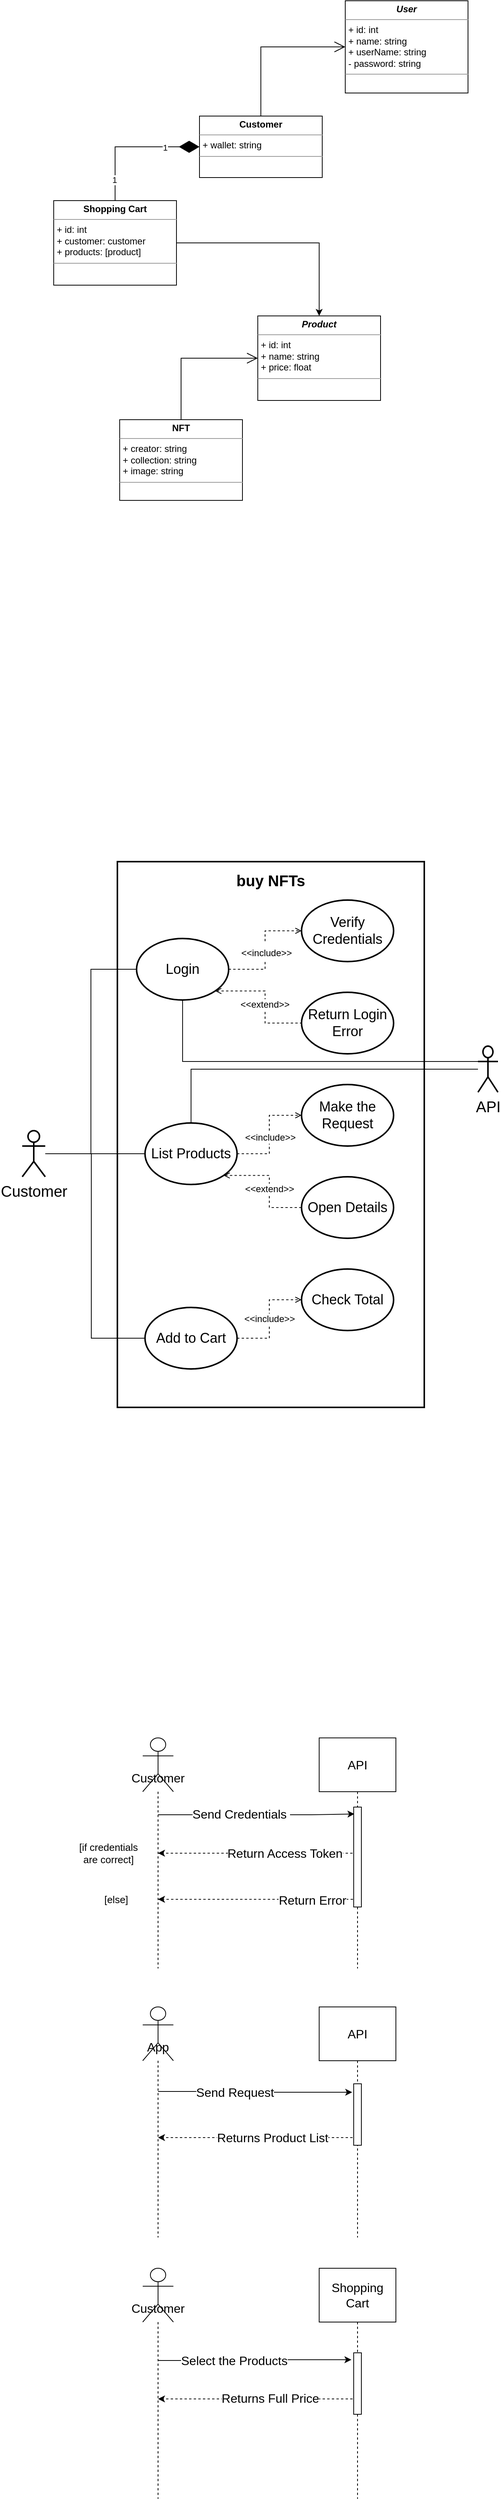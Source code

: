 <mxfile version="19.0.3" type="device"><diagram id="vgn1u-sGy9jvR4Zwb-ig" name="Página-1"><mxGraphModel dx="778" dy="852" grid="1" gridSize="10" guides="1" tooltips="1" connect="1" arrows="1" fold="1" page="1" pageScale="1" pageWidth="827" pageHeight="1169" math="0" shadow="0"><root><mxCell id="0"/><mxCell id="1" parent="0"/><mxCell id="4KqzXN5gtAiP_5NAW13K-1" value="&lt;p style=&quot;margin:0px;margin-top:4px;text-align:center;&quot;&gt;&lt;b&gt;&lt;i&gt;User&lt;/i&gt;&lt;/b&gt;&lt;/p&gt;&lt;hr size=&quot;1&quot;&gt;&lt;p style=&quot;margin:0px;margin-left:4px;&quot;&gt;+ id: int&lt;/p&gt;&lt;p style=&quot;margin:0px;margin-left:4px;&quot;&gt;+ name: string&lt;/p&gt;&lt;p style=&quot;margin:0px;margin-left:4px;&quot;&gt;+ userName: string&lt;/p&gt;&lt;p style=&quot;margin:0px;margin-left:4px;&quot;&gt;- password: string&lt;/p&gt;&lt;hr size=&quot;1&quot;&gt;&lt;p style=&quot;margin:0px;margin-left:4px;&quot;&gt;&lt;br&gt;&lt;/p&gt;" style="verticalAlign=top;align=left;overflow=fill;fontSize=12;fontFamily=Helvetica;html=1;" parent="1" vertex="1"><mxGeometry x="524" y="100" width="160" height="120" as="geometry"/></mxCell><mxCell id="4KqzXN5gtAiP_5NAW13K-2" value="&lt;p style=&quot;margin:0px;margin-top:4px;text-align:center;&quot;&gt;&lt;b&gt;&lt;i&gt;Product&lt;/i&gt;&lt;/b&gt;&lt;/p&gt;&lt;hr size=&quot;1&quot;&gt;&lt;p style=&quot;margin:0px;margin-left:4px;&quot;&gt;+ id: int&lt;/p&gt;&lt;p style=&quot;margin:0px;margin-left:4px;&quot;&gt;+ name: string&lt;/p&gt;&lt;p style=&quot;margin:0px;margin-left:4px;&quot;&gt;+ price: float&lt;/p&gt;&lt;hr size=&quot;1&quot;&gt;&lt;p style=&quot;margin:0px;margin-left:4px;&quot;&gt;&lt;br&gt;&lt;/p&gt;" style="verticalAlign=top;align=left;overflow=fill;fontSize=12;fontFamily=Helvetica;html=1;" parent="1" vertex="1"><mxGeometry x="410" y="510" width="160" height="110" as="geometry"/></mxCell><mxCell id="4KqzXN5gtAiP_5NAW13K-3" value="&lt;p style=&quot;margin:0px;margin-top:4px;text-align:center;&quot;&gt;&lt;b&gt;NFT&lt;/b&gt;&lt;/p&gt;&lt;hr size=&quot;1&quot;&gt;&lt;p style=&quot;margin:0px;margin-left:4px;&quot;&gt;+ creator: string&lt;/p&gt;&lt;p style=&quot;margin:0px;margin-left:4px;&quot;&gt;+ collection: string&lt;/p&gt;&lt;p style=&quot;margin:0px;margin-left:4px;&quot;&gt;+ image: string&lt;/p&gt;&lt;hr size=&quot;1&quot;&gt;&lt;p style=&quot;margin:0px;margin-left:4px;&quot;&gt;&lt;br&gt;&lt;/p&gt;" style="verticalAlign=top;align=left;overflow=fill;fontSize=12;fontFamily=Helvetica;html=1;" parent="1" vertex="1"><mxGeometry x="230" y="645" width="160" height="105" as="geometry"/></mxCell><mxCell id="4KqzXN5gtAiP_5NAW13K-18" style="edgeStyle=orthogonalEdgeStyle;rounded=0;orthogonalLoop=1;jettySize=auto;html=1;entryX=0.5;entryY=0;entryDx=0;entryDy=0;" parent="1" source="4KqzXN5gtAiP_5NAW13K-8" target="4KqzXN5gtAiP_5NAW13K-2" edge="1"><mxGeometry relative="1" as="geometry"/></mxCell><mxCell id="4KqzXN5gtAiP_5NAW13K-8" value="&lt;p style=&quot;margin:0px;margin-top:4px;text-align:center;&quot;&gt;&lt;b&gt;Shopping Cart&lt;/b&gt;&lt;/p&gt;&lt;hr size=&quot;1&quot;&gt;&lt;p style=&quot;margin:0px;margin-left:4px;&quot;&gt;+ id: int&lt;/p&gt;&lt;p style=&quot;margin:0px;margin-left:4px;&quot;&gt;+ customer: customer&lt;/p&gt;&lt;p style=&quot;margin:0px;margin-left:4px;&quot;&gt;+ products: [product]&lt;/p&gt;&lt;hr size=&quot;1&quot;&gt;&lt;p style=&quot;margin:0px;margin-left:4px;&quot;&gt;&lt;br&gt;&lt;/p&gt;" style="verticalAlign=top;align=left;overflow=fill;fontSize=12;fontFamily=Helvetica;html=1;" parent="1" vertex="1"><mxGeometry x="144" y="360" width="160" height="110" as="geometry"/></mxCell><mxCell id="4KqzXN5gtAiP_5NAW13K-9" value="&lt;p style=&quot;margin:0px;margin-top:4px;text-align:center;&quot;&gt;&lt;b&gt;Customer&lt;/b&gt;&lt;/p&gt;&lt;hr size=&quot;1&quot;&gt;&lt;p style=&quot;margin:0px;margin-left:4px;&quot;&gt;+ wallet: string&lt;/p&gt;&lt;hr size=&quot;1&quot;&gt;&lt;p style=&quot;margin:0px;margin-left:4px;&quot;&gt;&lt;br&gt;&lt;/p&gt;" style="verticalAlign=top;align=left;overflow=fill;fontSize=12;fontFamily=Helvetica;html=1;" parent="1" vertex="1"><mxGeometry x="334" y="250" width="160" height="80" as="geometry"/></mxCell><mxCell id="4KqzXN5gtAiP_5NAW13K-12" value="" style="endArrow=open;endFill=1;endSize=12;html=1;rounded=0;entryX=0;entryY=0.5;entryDx=0;entryDy=0;exitX=0.5;exitY=0;exitDx=0;exitDy=0;" parent="1" source="4KqzXN5gtAiP_5NAW13K-9" target="4KqzXN5gtAiP_5NAW13K-1" edge="1"><mxGeometry width="160" relative="1" as="geometry"><mxPoint x="354" y="210" as="sourcePoint"/><mxPoint x="514" y="210" as="targetPoint"/><Array as="points"><mxPoint x="414" y="160"/></Array></mxGeometry></mxCell><mxCell id="4KqzXN5gtAiP_5NAW13K-13" value="" style="endArrow=diamondThin;endFill=1;endSize=24;html=1;rounded=0;entryX=0;entryY=0.5;entryDx=0;entryDy=0;exitX=0.5;exitY=0;exitDx=0;exitDy=0;" parent="1" source="4KqzXN5gtAiP_5NAW13K-8" target="4KqzXN5gtAiP_5NAW13K-9" edge="1"><mxGeometry width="160" relative="1" as="geometry"><mxPoint x="134" y="320" as="sourcePoint"/><mxPoint x="294" y="320" as="targetPoint"/><Array as="points"><mxPoint x="224" y="290"/></Array></mxGeometry></mxCell><mxCell id="4KqzXN5gtAiP_5NAW13K-14" value="1" style="edgeLabel;html=1;align=center;verticalAlign=middle;resizable=0;points=[];" parent="4KqzXN5gtAiP_5NAW13K-13" vertex="1" connectable="0"><mxGeometry x="0.499" y="-1" relative="1" as="geometry"><mxPoint as="offset"/></mxGeometry></mxCell><mxCell id="4KqzXN5gtAiP_5NAW13K-15" value="1" style="edgeLabel;html=1;align=center;verticalAlign=middle;resizable=0;points=[];" parent="4KqzXN5gtAiP_5NAW13K-13" vertex="1" connectable="0"><mxGeometry x="-0.699" y="1" relative="1" as="geometry"><mxPoint as="offset"/></mxGeometry></mxCell><mxCell id="4KqzXN5gtAiP_5NAW13K-17" value="" style="endArrow=open;endFill=1;endSize=12;html=1;rounded=0;entryX=0;entryY=0.5;entryDx=0;entryDy=0;exitX=0.5;exitY=0;exitDx=0;exitDy=0;" parent="1" source="4KqzXN5gtAiP_5NAW13K-3" target="4KqzXN5gtAiP_5NAW13K-2" edge="1"><mxGeometry width="160" relative="1" as="geometry"><mxPoint x="250" y="610" as="sourcePoint"/><mxPoint x="410" y="610" as="targetPoint"/><Array as="points"><mxPoint x="310" y="565"/></Array></mxGeometry></mxCell><mxCell id="4KqzXN5gtAiP_5NAW13K-21" value="" style="rounded=0;whiteSpace=wrap;html=1;fontSize=20;strokeWidth=2;" parent="1" vertex="1"><mxGeometry x="227" y="1220" width="400" height="710" as="geometry"/></mxCell><mxCell id="moKx0PUaQ49Ti4rZLeZO-19" style="edgeStyle=orthogonalEdgeStyle;rounded=0;orthogonalLoop=1;jettySize=auto;html=1;fontSize=12;endArrow=none;endFill=0;" parent="1" source="4KqzXN5gtAiP_5NAW13K-22" target="4KqzXN5gtAiP_5NAW13K-29" edge="1"><mxGeometry relative="1" as="geometry"/></mxCell><mxCell id="moKx0PUaQ49Ti4rZLeZO-20" style="edgeStyle=orthogonalEdgeStyle;rounded=0;orthogonalLoop=1;jettySize=auto;html=1;entryX=0;entryY=0.5;entryDx=0;entryDy=0;fontSize=12;endArrow=none;endFill=0;" parent="1" source="4KqzXN5gtAiP_5NAW13K-22" target="4KqzXN5gtAiP_5NAW13K-30" edge="1"><mxGeometry relative="1" as="geometry"/></mxCell><mxCell id="moKx0PUaQ49Ti4rZLeZO-21" style="edgeStyle=orthogonalEdgeStyle;rounded=0;orthogonalLoop=1;jettySize=auto;html=1;entryX=0;entryY=0.5;entryDx=0;entryDy=0;fontSize=12;endArrow=none;endFill=0;" parent="1" source="4KqzXN5gtAiP_5NAW13K-22" target="4KqzXN5gtAiP_5NAW13K-31" edge="1"><mxGeometry relative="1" as="geometry"><Array as="points"><mxPoint x="193" y="1600"/><mxPoint x="193" y="1840"/></Array></mxGeometry></mxCell><mxCell id="4KqzXN5gtAiP_5NAW13K-22" value="Customer" style="shape=umlActor;html=1;verticalLabelPosition=bottom;verticalAlign=top;align=center;fontSize=20;strokeWidth=2;" parent="1" vertex="1"><mxGeometry x="103" y="1570" width="30" height="60" as="geometry"/></mxCell><mxCell id="4KqzXN5gtAiP_5NAW13K-26" value="buy NFTs" style="text;align=center;fontStyle=1;verticalAlign=middle;spacingLeft=3;spacingRight=3;strokeColor=none;rotatable=0;points=[[0,0.5],[1,0.5]];portConstraint=eastwest;fontSize=20;" parent="1" vertex="1"><mxGeometry x="387" y="1230" width="80" height="26" as="geometry"/></mxCell><mxCell id="moKx0PUaQ49Ti4rZLeZO-7" style="edgeStyle=orthogonalEdgeStyle;rounded=0;orthogonalLoop=1;jettySize=auto;html=1;entryX=0.5;entryY=0;entryDx=0;entryDy=0;fontSize=12;endArrow=none;endFill=0;" parent="1" source="4KqzXN5gtAiP_5NAW13K-27" target="4KqzXN5gtAiP_5NAW13K-29" edge="1"><mxGeometry relative="1" as="geometry"/></mxCell><mxCell id="4KqzXN5gtAiP_5NAW13K-27" value="API" style="shape=umlActor;html=1;verticalLabelPosition=bottom;verticalAlign=top;align=center;fontSize=20;strokeWidth=2;" parent="1" vertex="1"><mxGeometry x="697" y="1460" width="26" height="60" as="geometry"/></mxCell><mxCell id="4KqzXN5gtAiP_5NAW13K-52" style="edgeStyle=orthogonalEdgeStyle;rounded=0;orthogonalLoop=1;jettySize=auto;html=1;exitX=1;exitY=0.5;exitDx=0;exitDy=0;entryX=0;entryY=0.5;entryDx=0;entryDy=0;fontSize=18;startArrow=none;startFill=0;endArrow=open;endFill=0;dashed=1;" parent="1" source="4KqzXN5gtAiP_5NAW13K-29" target="4KqzXN5gtAiP_5NAW13K-51" edge="1"><mxGeometry relative="1" as="geometry"/></mxCell><mxCell id="4KqzXN5gtAiP_5NAW13K-53" value="&amp;lt;&amp;lt;include&amp;gt;&amp;gt;" style="edgeLabel;html=1;align=center;verticalAlign=middle;resizable=0;points=[];fontSize=12;" parent="4KqzXN5gtAiP_5NAW13K-52" vertex="1" connectable="0"><mxGeometry x="-0.06" y="-1" relative="1" as="geometry"><mxPoint as="offset"/></mxGeometry></mxCell><mxCell id="4KqzXN5gtAiP_5NAW13K-29" value="List Products" style="ellipse;whiteSpace=wrap;html=1;fontSize=18;strokeWidth=2;" parent="1" vertex="1"><mxGeometry x="263" y="1560" width="120" height="80" as="geometry"/></mxCell><mxCell id="4KqzXN5gtAiP_5NAW13K-42" style="edgeStyle=orthogonalEdgeStyle;rounded=0;orthogonalLoop=1;jettySize=auto;html=1;entryX=0;entryY=0.5;entryDx=0;entryDy=0;fontSize=20;endArrow=open;endFill=0;dashed=1;" parent="1" source="4KqzXN5gtAiP_5NAW13K-30" target="4KqzXN5gtAiP_5NAW13K-39" edge="1"><mxGeometry relative="1" as="geometry"/></mxCell><mxCell id="4KqzXN5gtAiP_5NAW13K-44" value="&lt;font style=&quot;font-size: 12px;&quot;&gt;&amp;lt;&amp;lt;include&amp;gt;&amp;gt;&lt;/font&gt;" style="edgeLabel;html=1;align=center;verticalAlign=middle;resizable=0;points=[];fontSize=20;" parent="4KqzXN5gtAiP_5NAW13K-42" vertex="1" connectable="0"><mxGeometry x="0.014" relative="1" as="geometry"><mxPoint x="1" y="1" as="offset"/></mxGeometry></mxCell><mxCell id="4KqzXN5gtAiP_5NAW13K-45" style="edgeStyle=orthogonalEdgeStyle;rounded=0;orthogonalLoop=1;jettySize=auto;html=1;exitX=1;exitY=1;exitDx=0;exitDy=0;entryX=0;entryY=0.5;entryDx=0;entryDy=0;dashed=1;fontSize=12;endArrow=none;endFill=0;startArrow=open;startFill=0;" parent="1" source="4KqzXN5gtAiP_5NAW13K-30" target="4KqzXN5gtAiP_5NAW13K-40" edge="1"><mxGeometry relative="1" as="geometry"/></mxCell><mxCell id="4KqzXN5gtAiP_5NAW13K-46" value="&amp;lt;&amp;lt;extend&amp;gt;&amp;gt;" style="edgeLabel;html=1;align=center;verticalAlign=middle;resizable=0;points=[];fontSize=12;" parent="4KqzXN5gtAiP_5NAW13K-45" vertex="1" connectable="0"><mxGeometry x="0.073" y="-1" relative="1" as="geometry"><mxPoint as="offset"/></mxGeometry></mxCell><mxCell id="moKx0PUaQ49Ti4rZLeZO-22" style="edgeStyle=orthogonalEdgeStyle;rounded=0;orthogonalLoop=1;jettySize=auto;html=1;exitX=0.5;exitY=1;exitDx=0;exitDy=0;fontSize=12;endArrow=none;endFill=0;entryX=0;entryY=0.333;entryDx=0;entryDy=0;entryPerimeter=0;" parent="1" source="4KqzXN5gtAiP_5NAW13K-30" target="4KqzXN5gtAiP_5NAW13K-27" edge="1"><mxGeometry relative="1" as="geometry"><mxPoint x="323" y="1510" as="targetPoint"/></mxGeometry></mxCell><mxCell id="4KqzXN5gtAiP_5NAW13K-30" value="Login" style="ellipse;whiteSpace=wrap;html=1;fontSize=18;strokeWidth=2;" parent="1" vertex="1"><mxGeometry x="252" y="1320" width="120" height="80" as="geometry"/></mxCell><mxCell id="moKx0PUaQ49Ti4rZLeZO-17" style="edgeStyle=orthogonalEdgeStyle;rounded=0;orthogonalLoop=1;jettySize=auto;html=1;exitX=1;exitY=0.5;exitDx=0;exitDy=0;entryX=0;entryY=0.5;entryDx=0;entryDy=0;dashed=1;fontSize=12;endArrow=open;endFill=0;" parent="1" source="4KqzXN5gtAiP_5NAW13K-31" target="moKx0PUaQ49Ti4rZLeZO-12" edge="1"><mxGeometry relative="1" as="geometry"/></mxCell><mxCell id="moKx0PUaQ49Ti4rZLeZO-18" value="&amp;lt;&amp;lt;include&amp;gt;&amp;gt;" style="edgeLabel;html=1;align=center;verticalAlign=middle;resizable=0;points=[];fontSize=12;" parent="moKx0PUaQ49Ti4rZLeZO-17" vertex="1" connectable="0"><mxGeometry relative="1" as="geometry"><mxPoint as="offset"/></mxGeometry></mxCell><mxCell id="4KqzXN5gtAiP_5NAW13K-31" value="Add to Cart" style="ellipse;whiteSpace=wrap;html=1;fontSize=18;strokeWidth=2;" parent="1" vertex="1"><mxGeometry x="263" y="1800" width="120" height="80" as="geometry"/></mxCell><mxCell id="4KqzXN5gtAiP_5NAW13K-39" value="Verify Credentials" style="ellipse;whiteSpace=wrap;html=1;fontSize=18;strokeWidth=2;" parent="1" vertex="1"><mxGeometry x="467" y="1270" width="120" height="80" as="geometry"/></mxCell><mxCell id="4KqzXN5gtAiP_5NAW13K-40" value="Return Login Error" style="ellipse;whiteSpace=wrap;html=1;fontSize=18;strokeWidth=2;" parent="1" vertex="1"><mxGeometry x="467" y="1390" width="120" height="80" as="geometry"/></mxCell><mxCell id="4KqzXN5gtAiP_5NAW13K-51" value="Make the Request" style="ellipse;whiteSpace=wrap;html=1;fontSize=18;strokeWidth=2;" parent="1" vertex="1"><mxGeometry x="467" y="1510" width="120" height="80" as="geometry"/></mxCell><mxCell id="moKx0PUaQ49Ti4rZLeZO-3" style="edgeStyle=orthogonalEdgeStyle;rounded=0;orthogonalLoop=1;jettySize=auto;html=1;entryX=1;entryY=1;entryDx=0;entryDy=0;dashed=1;endArrow=open;endFill=0;" parent="1" source="moKx0PUaQ49Ti4rZLeZO-2" target="4KqzXN5gtAiP_5NAW13K-29" edge="1"><mxGeometry relative="1" as="geometry"/></mxCell><mxCell id="moKx0PUaQ49Ti4rZLeZO-4" value="&amp;lt;&amp;lt;extend&amp;gt;&amp;gt;" style="edgeLabel;html=1;align=center;verticalAlign=middle;resizable=0;points=[];fontSize=12;" parent="moKx0PUaQ49Ti4rZLeZO-3" vertex="1" connectable="0"><mxGeometry x="-0.079" relative="1" as="geometry"><mxPoint as="offset"/></mxGeometry></mxCell><mxCell id="moKx0PUaQ49Ti4rZLeZO-2" value="Open Details" style="ellipse;whiteSpace=wrap;html=1;fontSize=18;strokeWidth=2;" parent="1" vertex="1"><mxGeometry x="467" y="1630" width="120" height="80" as="geometry"/></mxCell><mxCell id="moKx0PUaQ49Ti4rZLeZO-12" value="Check Total" style="ellipse;whiteSpace=wrap;html=1;fontSize=18;strokeWidth=2;" parent="1" vertex="1"><mxGeometry x="467" y="1750" width="120" height="80" as="geometry"/></mxCell><mxCell id="moKx0PUaQ49Ti4rZLeZO-40" value="" style="endArrow=classic;html=1;rounded=0;fontSize=16;entryX=0.1;entryY=0.069;entryDx=0;entryDy=0;entryPerimeter=0;" parent="1" source="moKx0PUaQ49Ti4rZLeZO-31" target="moKx0PUaQ49Ti4rZLeZO-84" edge="1"><mxGeometry width="50" height="50" relative="1" as="geometry"><mxPoint x="310" y="2520" as="sourcePoint"/><mxPoint x="530" y="2460" as="targetPoint"/><Array as="points"><mxPoint x="480" y="2460"/></Array></mxGeometry></mxCell><mxCell id="moKx0PUaQ49Ti4rZLeZO-41" value="Send Credentials&amp;nbsp;" style="edgeLabel;html=1;align=center;verticalAlign=middle;resizable=0;points=[];fontSize=16;" parent="moKx0PUaQ49Ti4rZLeZO-40" vertex="1" connectable="0"><mxGeometry x="-0.165" y="1" relative="1" as="geometry"><mxPoint x="1" as="offset"/></mxGeometry></mxCell><mxCell id="moKx0PUaQ49Ti4rZLeZO-49" style="edgeStyle=orthogonalEdgeStyle;rounded=0;orthogonalLoop=1;jettySize=auto;html=1;fontSize=16;endArrow=classic;endFill=1;entryX=-0.2;entryY=0.138;entryDx=0;entryDy=0;entryPerimeter=0;" parent="1" source="moKx0PUaQ49Ti4rZLeZO-47" target="moKx0PUaQ49Ti4rZLeZO-85" edge="1"><mxGeometry relative="1" as="geometry"><mxPoint x="480" y="2821" as="targetPoint"/><Array as="points"><mxPoint x="390" y="2820"/><mxPoint x="390" y="2821"/></Array></mxGeometry></mxCell><mxCell id="moKx0PUaQ49Ti4rZLeZO-50" value="Send Request" style="edgeLabel;html=1;align=center;verticalAlign=middle;resizable=0;points=[];fontSize=16;" parent="moKx0PUaQ49Ti4rZLeZO-49" vertex="1" connectable="0"><mxGeometry x="-0.627" y="-1" relative="1" as="geometry"><mxPoint x="52" as="offset"/></mxGeometry></mxCell><mxCell id="moKx0PUaQ49Ti4rZLeZO-47" value="App" style="shape=umlLifeline;participant=umlActor;perimeter=lifelinePerimeter;whiteSpace=wrap;html=1;container=1;collapsible=0;recursiveResize=0;verticalAlign=top;spacingTop=36;outlineConnect=0;fontSize=16;size=70;" parent="1" vertex="1"><mxGeometry x="260" y="2710" width="40" height="300" as="geometry"/></mxCell><mxCell id="moKx0PUaQ49Ti4rZLeZO-51" style="edgeStyle=orthogonalEdgeStyle;rounded=0;orthogonalLoop=1;jettySize=auto;html=1;fontSize=16;endArrow=classic;endFill=1;dashed=1;" parent="1" source="moKx0PUaQ49Ti4rZLeZO-48" target="moKx0PUaQ49Ti4rZLeZO-47" edge="1"><mxGeometry relative="1" as="geometry"><Array as="points"><mxPoint x="430" y="2880"/><mxPoint x="430" y="2880"/></Array></mxGeometry></mxCell><mxCell id="moKx0PUaQ49Ti4rZLeZO-52" value="Returns Product List" style="edgeLabel;html=1;align=center;verticalAlign=middle;resizable=0;points=[];fontSize=16;" parent="moKx0PUaQ49Ti4rZLeZO-51" vertex="1" connectable="0"><mxGeometry x="-0.135" relative="1" as="geometry"><mxPoint x="1" as="offset"/></mxGeometry></mxCell><mxCell id="moKx0PUaQ49Ti4rZLeZO-48" value="API" style="shape=umlLifeline;perimeter=lifelinePerimeter;whiteSpace=wrap;html=1;container=1;collapsible=0;recursiveResize=0;outlineConnect=0;fontSize=16;size=70;" parent="1" vertex="1"><mxGeometry x="490" y="2710" width="100" height="300" as="geometry"/></mxCell><mxCell id="moKx0PUaQ49Ti4rZLeZO-85" value="" style="html=1;points=[];perimeter=orthogonalPerimeter;fontSize=13;fontColor=none;fillColor=default;" parent="moKx0PUaQ49Ti4rZLeZO-48" vertex="1"><mxGeometry x="45" y="100" width="10" height="80" as="geometry"/></mxCell><mxCell id="moKx0PUaQ49Ti4rZLeZO-55" style="edgeStyle=orthogonalEdgeStyle;rounded=0;orthogonalLoop=1;jettySize=auto;html=1;fontSize=16;endArrow=classic;endFill=1;entryX=-0.3;entryY=0.113;entryDx=0;entryDy=0;entryPerimeter=0;" parent="1" source="moKx0PUaQ49Ti4rZLeZO-53" target="moKx0PUaQ49Ti4rZLeZO-86" edge="1"><mxGeometry relative="1" as="geometry"><mxPoint x="520" y="3170" as="targetPoint"/><Array as="points"><mxPoint x="440" y="3170"/></Array></mxGeometry></mxCell><mxCell id="moKx0PUaQ49Ti4rZLeZO-56" value="Select the Products" style="edgeLabel;html=1;align=center;verticalAlign=middle;resizable=0;points=[];fontSize=16;" parent="moKx0PUaQ49Ti4rZLeZO-55" vertex="1" connectable="0"><mxGeometry x="-0.535" y="-1" relative="1" as="geometry"><mxPoint x="40" y="-1" as="offset"/></mxGeometry></mxCell><mxCell id="moKx0PUaQ49Ti4rZLeZO-53" value="Customer" style="shape=umlLifeline;participant=umlActor;perimeter=lifelinePerimeter;whiteSpace=wrap;html=1;container=1;collapsible=0;recursiveResize=0;verticalAlign=top;spacingTop=36;outlineConnect=0;fontSize=16;size=70;" parent="1" vertex="1"><mxGeometry x="260" y="3050" width="40" height="300" as="geometry"/></mxCell><mxCell id="moKx0PUaQ49Ti4rZLeZO-57" style="edgeStyle=orthogonalEdgeStyle;rounded=0;orthogonalLoop=1;jettySize=auto;html=1;fontSize=16;endArrow=classic;endFill=1;dashed=1;" parent="1" source="moKx0PUaQ49Ti4rZLeZO-54" target="moKx0PUaQ49Ti4rZLeZO-53" edge="1"><mxGeometry relative="1" as="geometry"><Array as="points"><mxPoint x="310" y="3220"/><mxPoint x="310" y="3220"/></Array></mxGeometry></mxCell><mxCell id="moKx0PUaQ49Ti4rZLeZO-58" value="Returns Full Price" style="edgeLabel;html=1;align=center;verticalAlign=middle;resizable=0;points=[];fontSize=16;" parent="moKx0PUaQ49Ti4rZLeZO-57" vertex="1" connectable="0"><mxGeometry x="-0.104" y="-1" relative="1" as="geometry"><mxPoint x="3" as="offset"/></mxGeometry></mxCell><mxCell id="moKx0PUaQ49Ti4rZLeZO-54" value="Shopping Cart" style="shape=umlLifeline;perimeter=lifelinePerimeter;whiteSpace=wrap;html=1;container=1;collapsible=0;recursiveResize=0;outlineConnect=0;fontSize=16;size=70;" parent="1" vertex="1"><mxGeometry x="490" y="3050" width="100" height="300" as="geometry"/></mxCell><mxCell id="moKx0PUaQ49Ti4rZLeZO-86" value="" style="html=1;points=[];perimeter=orthogonalPerimeter;fontSize=13;fontColor=none;fillColor=default;" parent="moKx0PUaQ49Ti4rZLeZO-54" vertex="1"><mxGeometry x="45" y="110" width="10" height="80" as="geometry"/></mxCell><mxCell id="moKx0PUaQ49Ti4rZLeZO-78" style="edgeStyle=orthogonalEdgeStyle;rounded=0;orthogonalLoop=1;jettySize=auto;html=1;dashed=1;fontSize=11;startArrow=none;startFill=0;endArrow=classic;endFill=1;" parent="1" source="moKx0PUaQ49Ti4rZLeZO-32" target="moKx0PUaQ49Ti4rZLeZO-31" edge="1"><mxGeometry relative="1" as="geometry"/></mxCell><mxCell id="moKx0PUaQ49Ti4rZLeZO-80" value="Return Access Token" style="edgeLabel;html=1;align=center;verticalAlign=middle;resizable=0;points=[];fontSize=16;" parent="moKx0PUaQ49Ti4rZLeZO-78" vertex="1" connectable="0"><mxGeometry x="-0.104" relative="1" as="geometry"><mxPoint x="22" as="offset"/></mxGeometry></mxCell><mxCell id="moKx0PUaQ49Ti4rZLeZO-32" value="API" style="shape=umlLifeline;perimeter=lifelinePerimeter;whiteSpace=wrap;html=1;container=1;collapsible=0;recursiveResize=0;outlineConnect=0;fontSize=16;size=70;" parent="1" vertex="1"><mxGeometry x="490" y="2360" width="100" height="300" as="geometry"/></mxCell><mxCell id="moKx0PUaQ49Ti4rZLeZO-84" value="" style="html=1;points=[];perimeter=orthogonalPerimeter;fontSize=13;fillColor=default;fontColor=none;noLabel=1;" parent="moKx0PUaQ49Ti4rZLeZO-32" vertex="1"><mxGeometry x="45" y="90" width="10" height="130" as="geometry"/></mxCell><mxCell id="moKx0PUaQ49Ti4rZLeZO-31" value="Customer" style="shape=umlLifeline;participant=umlActor;perimeter=lifelinePerimeter;whiteSpace=wrap;html=1;container=1;collapsible=0;recursiveResize=0;verticalAlign=top;spacingTop=36;outlineConnect=0;fontSize=16;size=70;" parent="1" vertex="1"><mxGeometry x="260" y="2360" width="40" height="300" as="geometry"/></mxCell><mxCell id="moKx0PUaQ49Ti4rZLeZO-79" style="edgeStyle=orthogonalEdgeStyle;rounded=0;orthogonalLoop=1;jettySize=auto;html=1;dashed=1;fontSize=11;startArrow=none;startFill=0;endArrow=classic;endFill=1;exitX=-0.1;exitY=0.923;exitDx=0;exitDy=0;exitPerimeter=0;" parent="1" source="moKx0PUaQ49Ti4rZLeZO-84" edge="1"><mxGeometry relative="1" as="geometry"><mxPoint x="530" y="2570" as="sourcePoint"/><mxPoint x="280" y="2570" as="targetPoint"/></mxGeometry></mxCell><mxCell id="moKx0PUaQ49Ti4rZLeZO-81" value="Return Error" style="edgeLabel;html=1;align=center;verticalAlign=middle;resizable=0;points=[];fontSize=16;" parent="moKx0PUaQ49Ti4rZLeZO-79" vertex="1" connectable="0"><mxGeometry x="0.408" y="-2" relative="1" as="geometry"><mxPoint x="125" y="2" as="offset"/></mxGeometry></mxCell><mxCell id="moKx0PUaQ49Ti4rZLeZO-82" value="[if credentials&lt;br style=&quot;font-size: 13px;&quot;&gt;are correct]" style="text;html=1;align=center;verticalAlign=middle;resizable=0;points=[];autosize=1;strokeColor=none;fillColor=none;fontSize=13;" parent="1" vertex="1"><mxGeometry x="170" y="2490" width="90" height="40" as="geometry"/></mxCell><mxCell id="moKx0PUaQ49Ti4rZLeZO-83" value="[else]" style="text;html=1;align=center;verticalAlign=middle;resizable=0;points=[];autosize=1;strokeColor=none;fillColor=none;fontSize=13;" parent="1" vertex="1"><mxGeometry x="200" y="2560" width="50" height="20" as="geometry"/></mxCell></root></mxGraphModel></diagram></mxfile>